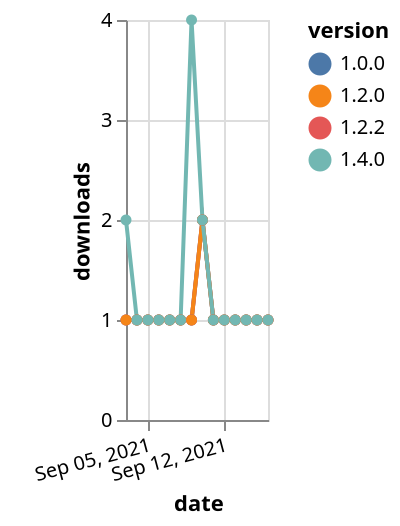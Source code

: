 {"$schema": "https://vega.github.io/schema/vega-lite/v5.json", "description": "A simple bar chart with embedded data.", "data": {"values": [{"date": "2021-09-03", "total": 156, "delta": 1, "version": "1.0.0"}, {"date": "2021-09-04", "total": 157, "delta": 1, "version": "1.0.0"}, {"date": "2021-09-05", "total": 158, "delta": 1, "version": "1.0.0"}, {"date": "2021-09-06", "total": 159, "delta": 1, "version": "1.0.0"}, {"date": "2021-09-07", "total": 160, "delta": 1, "version": "1.0.0"}, {"date": "2021-09-08", "total": 161, "delta": 1, "version": "1.0.0"}, {"date": "2021-09-09", "total": 162, "delta": 1, "version": "1.0.0"}, {"date": "2021-09-10", "total": 164, "delta": 2, "version": "1.0.0"}, {"date": "2021-09-11", "total": 165, "delta": 1, "version": "1.0.0"}, {"date": "2021-09-12", "total": 166, "delta": 1, "version": "1.0.0"}, {"date": "2021-09-13", "total": 167, "delta": 1, "version": "1.0.0"}, {"date": "2021-09-14", "total": 168, "delta": 1, "version": "1.0.0"}, {"date": "2021-09-15", "total": 169, "delta": 1, "version": "1.0.0"}, {"date": "2021-09-16", "total": 170, "delta": 1, "version": "1.0.0"}, {"date": "2021-09-03", "total": 125, "delta": 1, "version": "1.2.2"}, {"date": "2021-09-04", "total": 126, "delta": 1, "version": "1.2.2"}, {"date": "2021-09-05", "total": 127, "delta": 1, "version": "1.2.2"}, {"date": "2021-09-06", "total": 128, "delta": 1, "version": "1.2.2"}, {"date": "2021-09-07", "total": 129, "delta": 1, "version": "1.2.2"}, {"date": "2021-09-08", "total": 130, "delta": 1, "version": "1.2.2"}, {"date": "2021-09-09", "total": 131, "delta": 1, "version": "1.2.2"}, {"date": "2021-09-10", "total": 133, "delta": 2, "version": "1.2.2"}, {"date": "2021-09-11", "total": 134, "delta": 1, "version": "1.2.2"}, {"date": "2021-09-12", "total": 135, "delta": 1, "version": "1.2.2"}, {"date": "2021-09-13", "total": 136, "delta": 1, "version": "1.2.2"}, {"date": "2021-09-14", "total": 137, "delta": 1, "version": "1.2.2"}, {"date": "2021-09-15", "total": 138, "delta": 1, "version": "1.2.2"}, {"date": "2021-09-16", "total": 139, "delta": 1, "version": "1.2.2"}, {"date": "2021-09-03", "total": 143, "delta": 1, "version": "1.2.0"}, {"date": "2021-09-04", "total": 144, "delta": 1, "version": "1.2.0"}, {"date": "2021-09-05", "total": 145, "delta": 1, "version": "1.2.0"}, {"date": "2021-09-06", "total": 146, "delta": 1, "version": "1.2.0"}, {"date": "2021-09-07", "total": 147, "delta": 1, "version": "1.2.0"}, {"date": "2021-09-08", "total": 148, "delta": 1, "version": "1.2.0"}, {"date": "2021-09-09", "total": 149, "delta": 1, "version": "1.2.0"}, {"date": "2021-09-10", "total": 151, "delta": 2, "version": "1.2.0"}, {"date": "2021-09-11", "total": 152, "delta": 1, "version": "1.2.0"}, {"date": "2021-09-12", "total": 153, "delta": 1, "version": "1.2.0"}, {"date": "2021-09-13", "total": 154, "delta": 1, "version": "1.2.0"}, {"date": "2021-09-14", "total": 155, "delta": 1, "version": "1.2.0"}, {"date": "2021-09-15", "total": 156, "delta": 1, "version": "1.2.0"}, {"date": "2021-09-16", "total": 157, "delta": 1, "version": "1.2.0"}, {"date": "2021-09-03", "total": 117, "delta": 2, "version": "1.4.0"}, {"date": "2021-09-04", "total": 118, "delta": 1, "version": "1.4.0"}, {"date": "2021-09-05", "total": 119, "delta": 1, "version": "1.4.0"}, {"date": "2021-09-06", "total": 120, "delta": 1, "version": "1.4.0"}, {"date": "2021-09-07", "total": 121, "delta": 1, "version": "1.4.0"}, {"date": "2021-09-08", "total": 122, "delta": 1, "version": "1.4.0"}, {"date": "2021-09-09", "total": 126, "delta": 4, "version": "1.4.0"}, {"date": "2021-09-10", "total": 128, "delta": 2, "version": "1.4.0"}, {"date": "2021-09-11", "total": 129, "delta": 1, "version": "1.4.0"}, {"date": "2021-09-12", "total": 130, "delta": 1, "version": "1.4.0"}, {"date": "2021-09-13", "total": 131, "delta": 1, "version": "1.4.0"}, {"date": "2021-09-14", "total": 132, "delta": 1, "version": "1.4.0"}, {"date": "2021-09-15", "total": 133, "delta": 1, "version": "1.4.0"}, {"date": "2021-09-16", "total": 134, "delta": 1, "version": "1.4.0"}]}, "width": "container", "mark": {"type": "line", "point": {"filled": true}}, "encoding": {"x": {"field": "date", "type": "temporal", "timeUnit": "yearmonthdate", "title": "date", "axis": {"labelAngle": -15}}, "y": {"field": "delta", "type": "quantitative", "title": "downloads"}, "color": {"field": "version", "type": "nominal"}, "tooltip": {"field": "delta"}}}